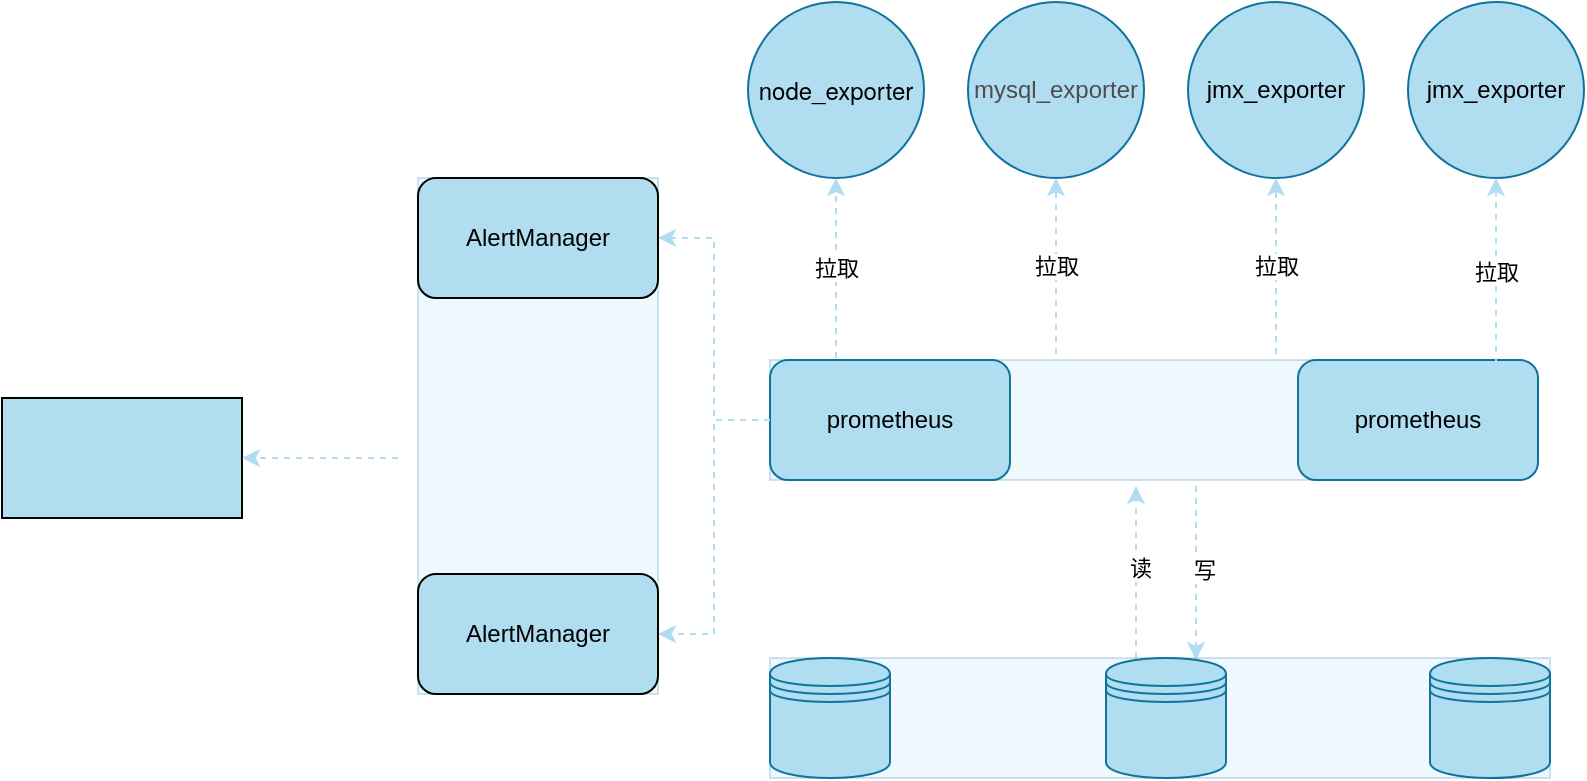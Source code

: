 <mxfile version="14.0.1" type="github">
  <diagram id="W7F-pXb3L-fyUlym3gCN" name="Page-1">
    <mxGraphModel dx="1229" dy="580" grid="1" gridSize="22" guides="1" tooltips="1" connect="1" arrows="1" fold="1" page="1" pageScale="1" pageWidth="2339" pageHeight="3300" background="none" math="0" shadow="0">
      <root>
        <mxCell id="0" />
        <mxCell id="1" parent="0" />
        <mxCell id="Of2m18KN_05nrdPBPuww-21" value="" style="group;fillColor=#b1ddf0;strokeColor=#10739e;opacity=20;" vertex="1" connectable="0" parent="1">
          <mxGeometry x="582" y="839" width="362" height="60" as="geometry" />
        </mxCell>
        <mxCell id="Of2m18KN_05nrdPBPuww-19" value="prometheus" style="rounded=1;whiteSpace=wrap;html=1;fillColor=#b1ddf0;strokeColor=#10739e;" vertex="1" parent="Of2m18KN_05nrdPBPuww-21">
          <mxGeometry width="120" height="60" as="geometry" />
        </mxCell>
        <mxCell id="Of2m18KN_05nrdPBPuww-20" value="&lt;span style=&quot;background-color: rgb(177 , 221 , 240)&quot;&gt;&lt;span style=&quot;color: rgb(0 , 0 , 0) ; font-family: &amp;#34;helvetica&amp;#34; ; font-size: 12px ; font-style: normal ; font-weight: 400 ; letter-spacing: normal ; text-align: center ; text-indent: 0px ; text-transform: none ; word-spacing: 0px ; display: inline ; float: none&quot;&gt;prometheus&lt;/span&gt;&lt;br&gt;&lt;/span&gt;" style="rounded=1;whiteSpace=wrap;html=1;fillColor=#b1ddf0;strokeColor=#10739e;" vertex="1" parent="Of2m18KN_05nrdPBPuww-21">
          <mxGeometry x="264" width="120" height="60" as="geometry" />
        </mxCell>
        <mxCell id="Of2m18KN_05nrdPBPuww-24" value="" style="endArrow=classic;html=1;fillColor=#b1ddf0;strokeColor=#B1DDF0;dashed=1;" edge="1" parent="1">
          <mxGeometry width="50" height="50" relative="1" as="geometry">
            <mxPoint x="795" y="902" as="sourcePoint" />
            <mxPoint x="795" y="989" as="targetPoint" />
          </mxGeometry>
        </mxCell>
        <mxCell id="Of2m18KN_05nrdPBPuww-25" value="写" style="edgeLabel;html=1;align=center;verticalAlign=middle;resizable=0;points=[];" vertex="1" connectable="0" parent="Of2m18KN_05nrdPBPuww-24">
          <mxGeometry x="-0.325" y="4" relative="1" as="geometry">
            <mxPoint y="12" as="offset" />
          </mxGeometry>
        </mxCell>
        <mxCell id="Of2m18KN_05nrdPBPuww-26" value="" style="endArrow=classic;html=1;fillColor=#b1ddf0;strokeColor=#B1DDF0;dashed=1;" edge="1" parent="1">
          <mxGeometry width="50" height="50" relative="1" as="geometry">
            <mxPoint x="765" y="988" as="sourcePoint" />
            <mxPoint x="765" y="902" as="targetPoint" />
            <Array as="points" />
          </mxGeometry>
        </mxCell>
        <mxCell id="Of2m18KN_05nrdPBPuww-27" value="读" style="edgeLabel;html=1;align=center;verticalAlign=middle;resizable=0;points=[];" vertex="1" connectable="0" parent="Of2m18KN_05nrdPBPuww-26">
          <mxGeometry x="-0.256" y="-2" relative="1" as="geometry">
            <mxPoint y="-13" as="offset" />
          </mxGeometry>
        </mxCell>
        <mxCell id="Of2m18KN_05nrdPBPuww-30" value="&lt;span style=&quot;font-family: &amp;#34;helvetica neue&amp;#34; , &amp;#34;helvetica&amp;#34; , &amp;#34;verdana&amp;#34; , &amp;#34;arial&amp;#34; , sans-serif ; text-align: left ; background-color: rgb(177 , 221 , 240)&quot;&gt;node_exporter&lt;/span&gt;" style="ellipse;whiteSpace=wrap;html=1;aspect=fixed;fillColor=#b1ddf0;strokeColor=#10739e;" vertex="1" parent="1">
          <mxGeometry x="571" y="660" width="88" height="88" as="geometry" />
        </mxCell>
        <mxCell id="Of2m18KN_05nrdPBPuww-33" value="&lt;span style=&quot;color: rgb(77 , 77 , 77) ; background-color: rgb(177 , 221 , 240)&quot;&gt;&lt;font style=&quot;font-size: 12px&quot;&gt;mysql_exporter&lt;/font&gt;&lt;/span&gt;" style="ellipse;whiteSpace=wrap;html=1;aspect=fixed;strokeColor=#10739e;fillColor=#B1DDF0;" vertex="1" parent="1">
          <mxGeometry x="681" y="660" width="88" height="88" as="geometry" />
        </mxCell>
        <mxCell id="Of2m18KN_05nrdPBPuww-34" value="&lt;span style=&quot;box-sizing: border-box ; outline: 0px ; overflow-wrap: break-word ; background-color: rgb(177 , 221 , 240)&quot;&gt;&lt;font style=&quot;font-size: 12px&quot;&gt;jmx_exporter&lt;/font&gt;&lt;/span&gt;" style="ellipse;whiteSpace=wrap;html=1;aspect=fixed;fillColor=#b1ddf0;strokeColor=#10739e;" vertex="1" parent="1">
          <mxGeometry x="791" y="660" width="88" height="88" as="geometry" />
        </mxCell>
        <mxCell id="Of2m18KN_05nrdPBPuww-35" value="&lt;span style=&quot;box-sizing: border-box ; outline: 0px ; overflow-wrap: break-word ; background-color: rgb(177 , 221 , 240)&quot;&gt;&lt;font style=&quot;font-size: 12px&quot;&gt;jmx_exporter&lt;/font&gt;&lt;/span&gt;" style="ellipse;whiteSpace=wrap;html=1;aspect=fixed;fillColor=#b1ddf0;strokeColor=#10739e;" vertex="1" parent="1">
          <mxGeometry x="901" y="660" width="88" height="88" as="geometry" />
        </mxCell>
        <mxCell id="Of2m18KN_05nrdPBPuww-37" value="拉取" style="endArrow=classic;html=1;entryX=0.5;entryY=1;entryDx=0;entryDy=0;fillColor=#b1ddf0;strokeColor=#B1DDF0;dashed=1;" edge="1" parent="1" target="Of2m18KN_05nrdPBPuww-30">
          <mxGeometry width="50" height="50" relative="1" as="geometry">
            <mxPoint x="615" y="838" as="sourcePoint" />
            <mxPoint x="654" y="792" as="targetPoint" />
          </mxGeometry>
        </mxCell>
        <mxCell id="Of2m18KN_05nrdPBPuww-39" value="拉取" style="endArrow=classic;html=1;entryX=0.5;entryY=1;entryDx=0;entryDy=0;fillColor=#b1ddf0;strokeColor=#B1DDF0;dashed=1;" edge="1" parent="1" target="Of2m18KN_05nrdPBPuww-33">
          <mxGeometry width="50" height="50" relative="1" as="geometry">
            <mxPoint x="725" y="836" as="sourcePoint" />
            <mxPoint x="637" y="770" as="targetPoint" />
          </mxGeometry>
        </mxCell>
        <mxCell id="Of2m18KN_05nrdPBPuww-40" value="拉取" style="endArrow=classic;html=1;entryX=0.5;entryY=1;entryDx=0;entryDy=0;fillColor=#b1ddf0;strokeColor=#B1DDF0;dashed=1;" edge="1" parent="1" target="Of2m18KN_05nrdPBPuww-34">
          <mxGeometry width="50" height="50" relative="1" as="geometry">
            <mxPoint x="835" y="836" as="sourcePoint" />
            <mxPoint x="659" y="792" as="targetPoint" />
          </mxGeometry>
        </mxCell>
        <mxCell id="Of2m18KN_05nrdPBPuww-41" value="拉取" style="endArrow=classic;html=1;entryX=0.5;entryY=1;entryDx=0;entryDy=0;fillColor=#b1ddf0;strokeColor=#B1DDF0;dashed=1;" edge="1" parent="1" target="Of2m18KN_05nrdPBPuww-35">
          <mxGeometry width="50" height="50" relative="1" as="geometry">
            <mxPoint x="945" y="841" as="sourcePoint" />
            <mxPoint x="681" y="814" as="targetPoint" />
          </mxGeometry>
        </mxCell>
        <mxCell id="Of2m18KN_05nrdPBPuww-42" value="" style="group;fillColor=#b1ddf0;strokeColor=#10739e;opacity=20;" vertex="1" connectable="0" parent="1">
          <mxGeometry x="582" y="988" width="390" height="60" as="geometry" />
        </mxCell>
        <mxCell id="Of2m18KN_05nrdPBPuww-6" value="" style="shape=datastore;whiteSpace=wrap;html=1;fillColor=#b1ddf0;strokeColor=#10739e;" vertex="1" parent="Of2m18KN_05nrdPBPuww-42">
          <mxGeometry width="60" height="60" as="geometry" />
        </mxCell>
        <mxCell id="Of2m18KN_05nrdPBPuww-7" value="" style="shape=datastore;whiteSpace=wrap;html=1;fillColor=#b1ddf0;strokeColor=#10739e;" vertex="1" parent="Of2m18KN_05nrdPBPuww-42">
          <mxGeometry x="168" width="60" height="60" as="geometry" />
        </mxCell>
        <mxCell id="Of2m18KN_05nrdPBPuww-8" value="" style="shape=datastore;whiteSpace=wrap;html=1;fillColor=#b1ddf0;strokeColor=#10739e;" vertex="1" parent="Of2m18KN_05nrdPBPuww-42">
          <mxGeometry x="330" width="60" height="60" as="geometry" />
        </mxCell>
        <mxCell id="Of2m18KN_05nrdPBPuww-47" style="edgeStyle=orthogonalEdgeStyle;rounded=0;orthogonalLoop=1;jettySize=auto;html=1;entryX=1;entryY=0.5;entryDx=0;entryDy=0;strokeColor=#B1DDF0;dashed=1;" edge="1" parent="1" source="Of2m18KN_05nrdPBPuww-19" target="Of2m18KN_05nrdPBPuww-43">
          <mxGeometry relative="1" as="geometry" />
        </mxCell>
        <mxCell id="Of2m18KN_05nrdPBPuww-48" style="edgeStyle=orthogonalEdgeStyle;rounded=0;orthogonalLoop=1;jettySize=auto;html=1;entryX=1;entryY=0.5;entryDx=0;entryDy=0;strokeColor=#B1DDF0;dashed=1;" edge="1" parent="1" source="Of2m18KN_05nrdPBPuww-19" target="Of2m18KN_05nrdPBPuww-46">
          <mxGeometry relative="1" as="geometry" />
        </mxCell>
        <mxCell id="Of2m18KN_05nrdPBPuww-50" value="" style="rounded=0;whiteSpace=wrap;html=1;fillColor=#B1DDF0;" vertex="1" parent="1">
          <mxGeometry x="198" y="858" width="120" height="60" as="geometry" />
        </mxCell>
        <mxCell id="Of2m18KN_05nrdPBPuww-54" value="" style="group;fillColor=#b1ddf0;strokeColor=#10739e;opacity=20;" vertex="1" connectable="0" parent="1">
          <mxGeometry x="406" y="748" width="120" height="258" as="geometry" />
        </mxCell>
        <mxCell id="Of2m18KN_05nrdPBPuww-43" value="AlertManager" style="rounded=1;whiteSpace=wrap;html=1;fillColor=#B1DDF0;" vertex="1" parent="Of2m18KN_05nrdPBPuww-54">
          <mxGeometry width="120" height="60" as="geometry" />
        </mxCell>
        <mxCell id="Of2m18KN_05nrdPBPuww-46" value="AlertManager" style="rounded=1;whiteSpace=wrap;html=1;fillColor=#B1DDF0;" vertex="1" parent="Of2m18KN_05nrdPBPuww-54">
          <mxGeometry y="198" width="120" height="60" as="geometry" />
        </mxCell>
        <mxCell id="Of2m18KN_05nrdPBPuww-55" value="" style="endArrow=classic;html=1;strokeColor=#B1DDF0;entryX=1;entryY=0.5;entryDx=0;entryDy=0;jumpSize=10;jumpStyle=sharp;dashed=1;" edge="1" parent="1" target="Of2m18KN_05nrdPBPuww-50">
          <mxGeometry width="50" height="50" relative="1" as="geometry">
            <mxPoint x="396" y="888" as="sourcePoint" />
            <mxPoint x="402" y="902" as="targetPoint" />
          </mxGeometry>
        </mxCell>
      </root>
    </mxGraphModel>
  </diagram>
</mxfile>
